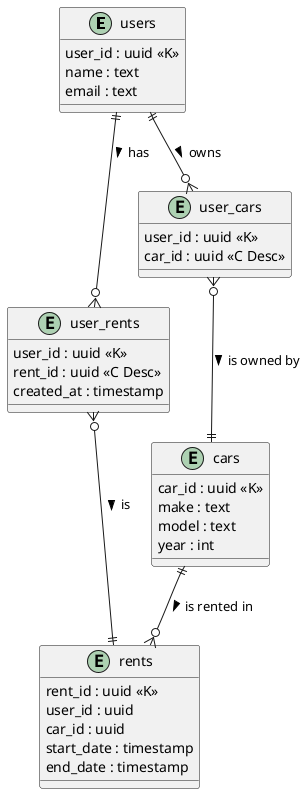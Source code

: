 @startuml car_rental-erd

skinparam linetype polyline

entity "users" as u {
    user_id : uuid <<K>>
    name : text
    email : text
}

entity "rents" as r {
    rent_id : uuid <<K>>
    user_id : uuid
    car_id : uuid
    start_date : timestamp
    end_date : timestamp
}

entity "cars" as c {
    car_id : uuid <<K>>
    make : text
    model : text
    year : int
}

entity "user_rents" as ur {
    user_id : uuid <<K>>
    rent_id : uuid <<C Desc>>
    created_at : timestamp
}

entity "user_cars" as uc {
    user_id : uuid <<K>>
    car_id : uuid <<C Desc>>
}

u ||--o{ ur : has >
ur }o--|| r : is >
c ||--o{ r : is rented in >
u ||--o{ uc : owns >
uc }o--|| c : is owned by >

@enduml
